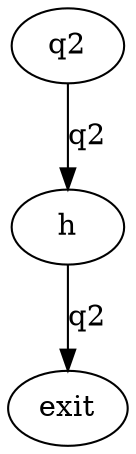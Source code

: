 digraph  {
h_78 [label=h, line=48, order=32];
q2_exit_79 [label=exit, order=8231];
q2 [label=q2, order=0];
h_78 -> q2_exit_79  [key=0, label=q2];
q2 -> h_78  [key=0, label=q2];
}
